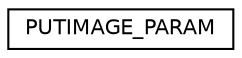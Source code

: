 digraph "Graphical Class Hierarchy"
{
  edge [fontname="Helvetica",fontsize="10",labelfontname="Helvetica",labelfontsize="10"];
  node [fontname="Helvetica",fontsize="10",shape=record];
  rankdir="LR";
  Node1 [label="PUTIMAGE_PARAM",height=0.2,width=0.4,color="black", fillcolor="white", style="filled",URL="$struct_p_u_t_i_m_a_g_e___p_a_r_a_m.html"];
}
